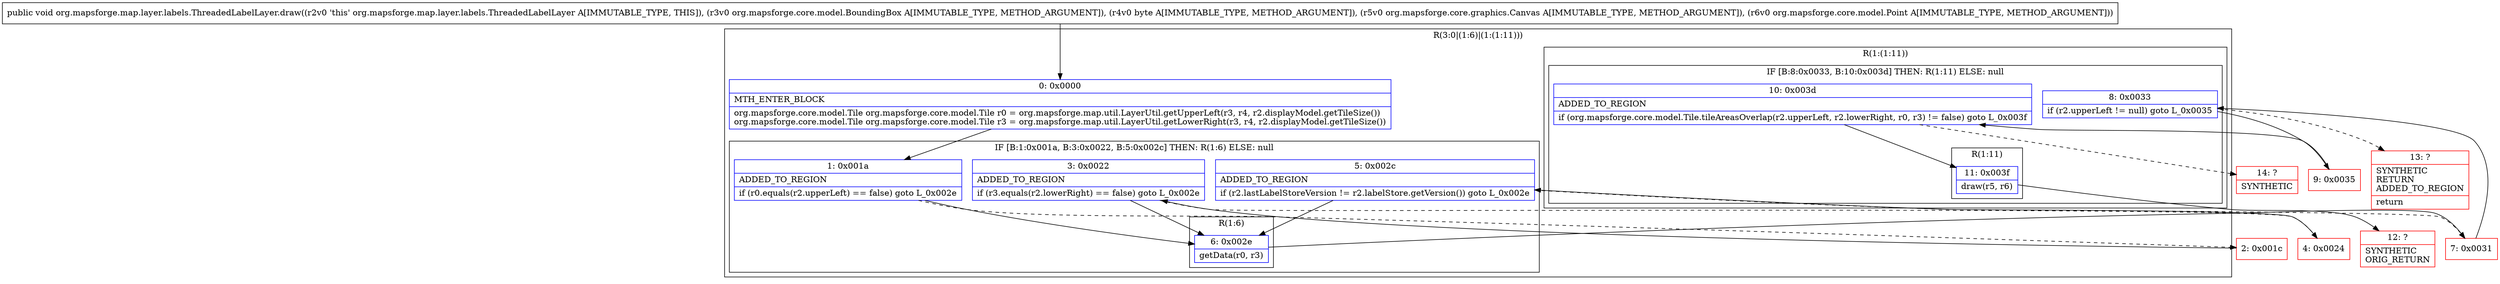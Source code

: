 digraph "CFG fororg.mapsforge.map.layer.labels.ThreadedLabelLayer.draw(Lorg\/mapsforge\/core\/model\/BoundingBox;BLorg\/mapsforge\/core\/graphics\/Canvas;Lorg\/mapsforge\/core\/model\/Point;)V" {
subgraph cluster_Region_1473142480 {
label = "R(3:0|(1:6)|(1:(1:11)))";
node [shape=record,color=blue];
Node_0 [shape=record,label="{0\:\ 0x0000|MTH_ENTER_BLOCK\l|org.mapsforge.core.model.Tile org.mapsforge.core.model.Tile r0 = org.mapsforge.map.util.LayerUtil.getUpperLeft(r3, r4, r2.displayModel.getTileSize())\lorg.mapsforge.core.model.Tile org.mapsforge.core.model.Tile r3 = org.mapsforge.map.util.LayerUtil.getLowerRight(r3, r4, r2.displayModel.getTileSize())\l}"];
subgraph cluster_IfRegion_1569924338 {
label = "IF [B:1:0x001a, B:3:0x0022, B:5:0x002c] THEN: R(1:6) ELSE: null";
node [shape=record,color=blue];
Node_1 [shape=record,label="{1\:\ 0x001a|ADDED_TO_REGION\l|if (r0.equals(r2.upperLeft) == false) goto L_0x002e\l}"];
Node_3 [shape=record,label="{3\:\ 0x0022|ADDED_TO_REGION\l|if (r3.equals(r2.lowerRight) == false) goto L_0x002e\l}"];
Node_5 [shape=record,label="{5\:\ 0x002c|ADDED_TO_REGION\l|if (r2.lastLabelStoreVersion != r2.labelStore.getVersion()) goto L_0x002e\l}"];
subgraph cluster_Region_1982347294 {
label = "R(1:6)";
node [shape=record,color=blue];
Node_6 [shape=record,label="{6\:\ 0x002e|getData(r0, r3)\l}"];
}
}
subgraph cluster_Region_2090301782 {
label = "R(1:(1:11))";
node [shape=record,color=blue];
subgraph cluster_IfRegion_1612862122 {
label = "IF [B:8:0x0033, B:10:0x003d] THEN: R(1:11) ELSE: null";
node [shape=record,color=blue];
Node_8 [shape=record,label="{8\:\ 0x0033|if (r2.upperLeft != null) goto L_0x0035\l}"];
Node_10 [shape=record,label="{10\:\ 0x003d|ADDED_TO_REGION\l|if (org.mapsforge.core.model.Tile.tileAreasOverlap(r2.upperLeft, r2.lowerRight, r0, r3) != false) goto L_0x003f\l}"];
subgraph cluster_Region_10883901 {
label = "R(1:11)";
node [shape=record,color=blue];
Node_11 [shape=record,label="{11\:\ 0x003f|draw(r5, r6)\l}"];
}
}
}
}
Node_2 [shape=record,color=red,label="{2\:\ 0x001c}"];
Node_4 [shape=record,color=red,label="{4\:\ 0x0024}"];
Node_7 [shape=record,color=red,label="{7\:\ 0x0031}"];
Node_9 [shape=record,color=red,label="{9\:\ 0x0035}"];
Node_12 [shape=record,color=red,label="{12\:\ ?|SYNTHETIC\lORIG_RETURN\l}"];
Node_13 [shape=record,color=red,label="{13\:\ ?|SYNTHETIC\lRETURN\lADDED_TO_REGION\l|return\l}"];
Node_14 [shape=record,color=red,label="{14\:\ ?|SYNTHETIC\l}"];
MethodNode[shape=record,label="{public void org.mapsforge.map.layer.labels.ThreadedLabelLayer.draw((r2v0 'this' org.mapsforge.map.layer.labels.ThreadedLabelLayer A[IMMUTABLE_TYPE, THIS]), (r3v0 org.mapsforge.core.model.BoundingBox A[IMMUTABLE_TYPE, METHOD_ARGUMENT]), (r4v0 byte A[IMMUTABLE_TYPE, METHOD_ARGUMENT]), (r5v0 org.mapsforge.core.graphics.Canvas A[IMMUTABLE_TYPE, METHOD_ARGUMENT]), (r6v0 org.mapsforge.core.model.Point A[IMMUTABLE_TYPE, METHOD_ARGUMENT])) }"];
MethodNode -> Node_0;
Node_0 -> Node_1;
Node_1 -> Node_2[style=dashed];
Node_1 -> Node_6;
Node_3 -> Node_4[style=dashed];
Node_3 -> Node_6;
Node_5 -> Node_6;
Node_5 -> Node_7[style=dashed];
Node_6 -> Node_7;
Node_8 -> Node_9;
Node_8 -> Node_13[style=dashed];
Node_10 -> Node_11;
Node_10 -> Node_14[style=dashed];
Node_11 -> Node_12;
Node_2 -> Node_3;
Node_4 -> Node_5;
Node_7 -> Node_8;
Node_9 -> Node_10;
}

